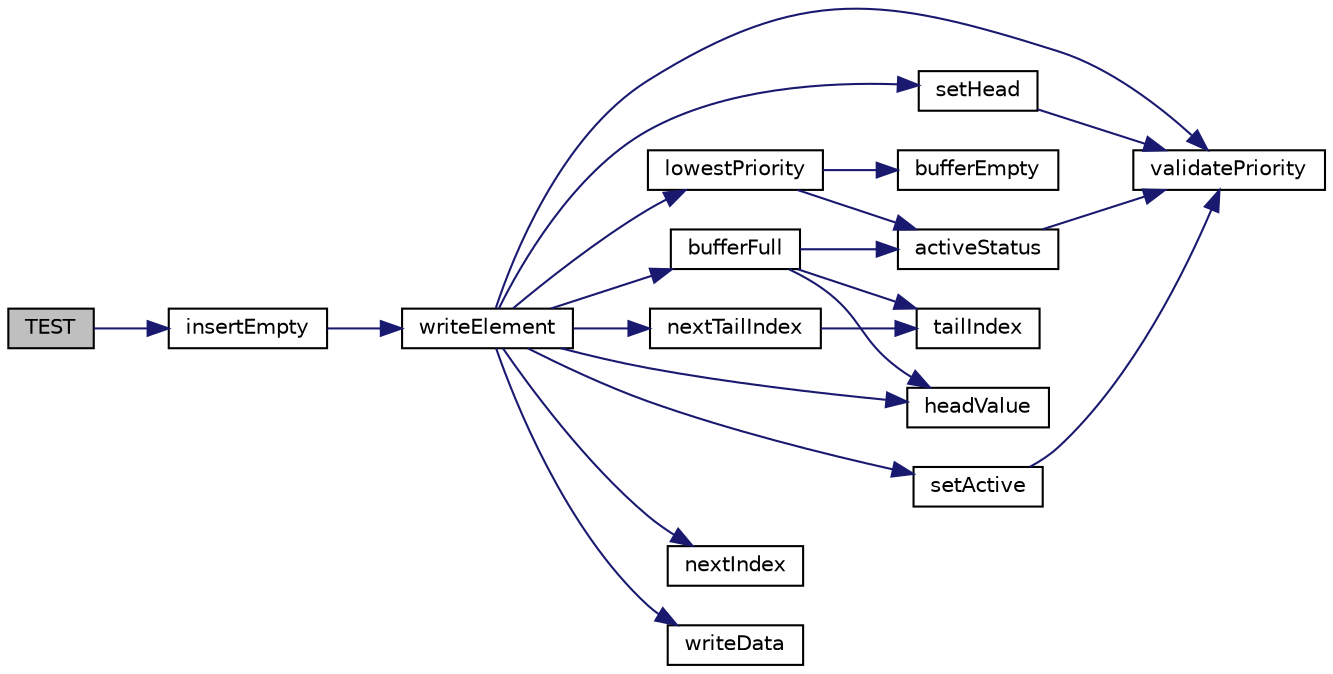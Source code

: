 digraph "TEST"
{
  edge [fontname="Helvetica",fontsize="10",labelfontname="Helvetica",labelfontsize="10"];
  node [fontname="Helvetica",fontsize="10",shape=record];
  rankdir="LR";
  Node239 [label="TEST",height=0.2,width=0.4,color="black", fillcolor="grey75", style="filled", fontcolor="black"];
  Node239 -> Node240 [color="midnightblue",fontsize="10",style="solid",fontname="Helvetica"];
  Node240 [label="insertEmpty",height=0.2,width=0.4,color="black", fillcolor="white", style="filled",URL="$group__Internal.html#gaf8c08c3ee7157baffca08c117e4acfc0",tooltip="Insert the passed in element of the passed in priority to an empty buffer. "];
  Node240 -> Node241 [color="midnightblue",fontsize="10",style="solid",fontname="Helvetica"];
  Node241 [label="writeElement",height=0.2,width=0.4,color="black", fillcolor="white", style="filled",URL="$group__Internal.html#gabe189820c7e0ccfea576ea30ef3150e3",tooltip="Write an element to the buffer at the next empty position in the linked buffer and adjust the relevan..."];
  Node241 -> Node242 [color="midnightblue",fontsize="10",style="solid",fontname="Helvetica"];
  Node242 [label="validatePriority",height=0.2,width=0.4,color="black", fillcolor="white", style="filled",URL="$group__Internal.html#ga1d89e6a47f0d969863ebd23cf34f8ceb",tooltip="Check the priority is a valid one. "];
  Node241 -> Node243 [color="midnightblue",fontsize="10",style="solid",fontname="Helvetica"];
  Node243 [label="bufferFull",height=0.2,width=0.4,color="black", fillcolor="white", style="filled",URL="$group__Internal.html#ga3fb5f15ae23ea536c404c99f27d8bdf2",tooltip="Buffer Full checks whether there is any room left in the buffer for a new insertion. "];
  Node243 -> Node244 [color="midnightblue",fontsize="10",style="solid",fontname="Helvetica"];
  Node244 [label="activeStatus",height=0.2,width=0.4,color="black", fillcolor="white", style="filled",URL="$group__Internal.html#ga96a9cdf59344a92de680c2054de68d18",tooltip="Return the active status of the priority passed in. "];
  Node244 -> Node242 [color="midnightblue",fontsize="10",style="solid",fontname="Helvetica"];
  Node243 -> Node245 [color="midnightblue",fontsize="10",style="solid",fontname="Helvetica"];
  Node245 [label="tailIndex",height=0.2,width=0.4,color="black", fillcolor="white", style="filled",URL="$group__Internal.html#ga25f69e90532a55846b77358559c3850d",tooltip="Return the index pointed to by the tail pointer. "];
  Node243 -> Node246 [color="midnightblue",fontsize="10",style="solid",fontname="Helvetica"];
  Node246 [label="headValue",height=0.2,width=0.4,color="black", fillcolor="white", style="filled",URL="$group__Internal.html#ga55454ce12d8fbbc635fddc48d7a26891",tooltip="Return the index pointed to by the head related with the priority passed in. "];
  Node241 -> Node247 [color="midnightblue",fontsize="10",style="solid",fontname="Helvetica"];
  Node247 [label="lowestPriority",height=0.2,width=0.4,color="black", fillcolor="white", style="filled",URL="$group__Internal.html#ga5c99e6cbaab9c7ce05f08a52baf11b07",tooltip="Determine the lowest priority in the buffer. "];
  Node247 -> Node248 [color="midnightblue",fontsize="10",style="solid",fontname="Helvetica"];
  Node248 [label="bufferEmpty",height=0.2,width=0.4,color="black", fillcolor="white", style="filled",URL="$group__Internal.html#ga4040671ef2dccd1394038df3a9f10c6c",tooltip="Check whether the buffer is empty. "];
  Node247 -> Node244 [color="midnightblue",fontsize="10",style="solid",fontname="Helvetica"];
  Node241 -> Node249 [color="midnightblue",fontsize="10",style="solid",fontname="Helvetica"];
  Node249 [label="nextTailIndex",height=0.2,width=0.4,color="black", fillcolor="white", style="filled",URL="$group__Internal.html#ga9ff9ed75bb6e4b8b09b58069b5b8a6ec",tooltip="Update the passed in index with the index pointed to by the tail pointer after advancing it..."];
  Node249 -> Node245 [color="midnightblue",fontsize="10",style="solid",fontname="Helvetica"];
  Node241 -> Node250 [color="midnightblue",fontsize="10",style="solid",fontname="Helvetica"];
  Node250 [label="nextIndex",height=0.2,width=0.4,color="black", fillcolor="white", style="filled",URL="$priority__buffer_8c.html#a9f3387e4330e5db92c7c9b5a4d66624d"];
  Node241 -> Node246 [color="midnightblue",fontsize="10",style="solid",fontname="Helvetica"];
  Node241 -> Node251 [color="midnightblue",fontsize="10",style="solid",fontname="Helvetica"];
  Node251 [label="writeData",height=0.2,width=0.4,color="black", fillcolor="white", style="filled",URL="$group__Internal.html#ga094a72d34fb14e52ab82ec100e398d32",tooltip="Write the element passed in to the index passed in. "];
  Node241 -> Node252 [color="midnightblue",fontsize="10",style="solid",fontname="Helvetica"];
  Node252 [label="setHead",height=0.2,width=0.4,color="black", fillcolor="white", style="filled",URL="$group__Internal.html#ga656f1f607c0c60b5f57a859a365b7466",tooltip="Set the value of the head pointer associated with the priority passed in with the index passed in..."];
  Node252 -> Node242 [color="midnightblue",fontsize="10",style="solid",fontname="Helvetica"];
  Node241 -> Node253 [color="midnightblue",fontsize="10",style="solid",fontname="Helvetica"];
  Node253 [label="setActive",height=0.2,width=0.4,color="black", fillcolor="white", style="filled",URL="$group__Internal.html#ga0658dbd48225de33f2906ebe3839a829",tooltip="Set the relevant activity flag of the priority passed in. "];
  Node253 -> Node242 [color="midnightblue",fontsize="10",style="solid",fontname="Helvetica"];
}
